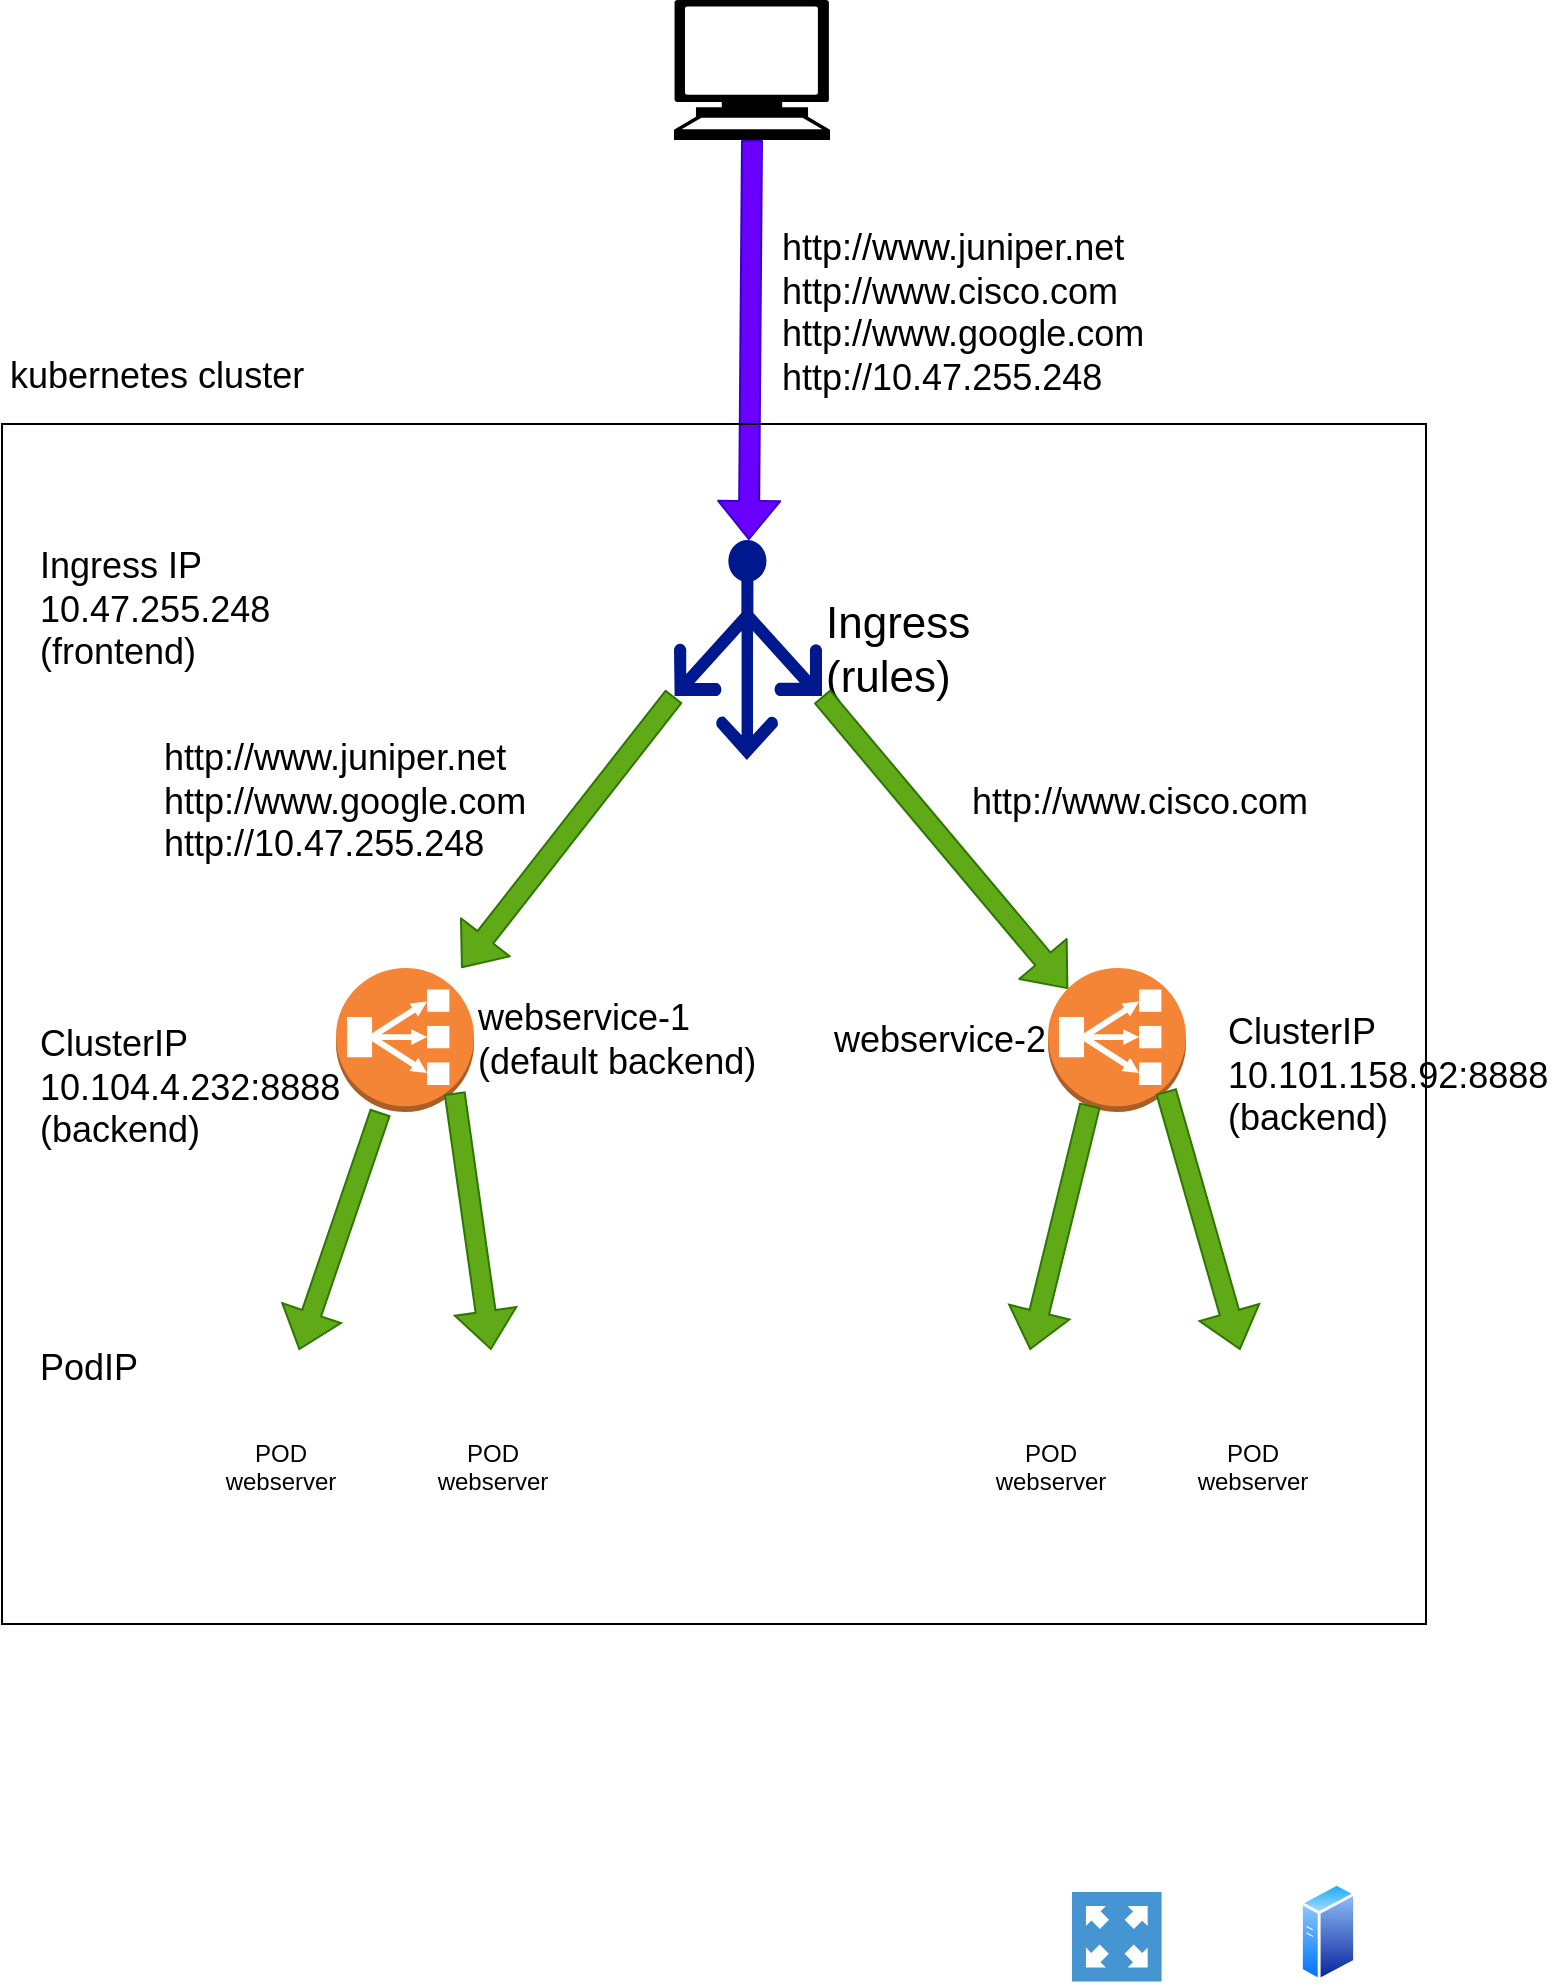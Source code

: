 <mxfile version="11.0.4" type="device"><diagram id="76r6Ki7M19vKpnVlBVM-" name="Page-1"><mxGraphModel dx="1422" dy="651" grid="0" gridSize="10" guides="1" tooltips="1" connect="1" arrows="1" fold="1" page="1" pageScale="1" pageWidth="850" pageHeight="1100" math="0" shadow="0"><root><mxCell id="0"/><mxCell id="1" parent="0"/><mxCell id="ylygOnKbND9XoYo43l5M-1" value="" style="pointerEvents=1;shadow=0;dashed=0;html=1;strokeColor=none;fillColor=#4495D1;labelPosition=center;verticalLabelPosition=bottom;verticalAlign=top;align=center;outlineConnect=0;shape=mxgraph.veeam.2d.proxy_appliance;" parent="1" vertex="1"><mxGeometry x="605" y="956" width="44.8" height="44.8" as="geometry"/></mxCell><mxCell id="ylygOnKbND9XoYo43l5M-2" value="&lt;font style=&quot;font-size: 22px&quot;&gt;Ingress&lt;br&gt;(rules)&lt;br&gt;&lt;/font&gt;" style="pointerEvents=1;shadow=0;dashed=0;html=1;strokeColor=none;labelPosition=right;verticalLabelPosition=middle;verticalAlign=middle;align=left;shape=mxgraph.azure.load_balancer_generic;fillColor=#00188D;" parent="1" vertex="1"><mxGeometry x="406" y="280" width="74" height="110" as="geometry"/></mxCell><mxCell id="ylygOnKbND9XoYo43l5M-3" value="&lt;font style=&quot;font-size: 18px&quot;&gt;webservice-1&lt;br&gt;(default backend)&lt;br&gt;&lt;/font&gt;" style="outlineConnect=0;dashed=0;verticalLabelPosition=middle;verticalAlign=middle;align=left;html=1;shape=mxgraph.aws3.classic_load_balancer;fillColor=#F58536;gradientColor=none;labelPosition=right;" parent="1" vertex="1"><mxGeometry x="237" y="494.0" width="69" height="72" as="geometry"/></mxCell><mxCell id="ylygOnKbND9XoYo43l5M-5" value="webservice-2" style="outlineConnect=0;dashed=0;verticalLabelPosition=middle;verticalAlign=middle;align=right;html=1;shape=mxgraph.aws3.classic_load_balancer;fillColor=#F58536;gradientColor=none;labelPosition=left;fontSize=18;" parent="1" vertex="1"><mxGeometry x="593" y="494.0" width="69" height="72" as="geometry"/></mxCell><mxCell id="ylygOnKbND9XoYo43l5M-8" value="" style="aspect=fixed;perimeter=ellipsePerimeter;html=1;align=center;shadow=0;dashed=0;spacingTop=3;image;image=img/lib/active_directory/generic_server.svg;" parent="1" vertex="1"><mxGeometry x="719" y="951" width="28.0" height="50" as="geometry"/></mxCell><mxCell id="ylygOnKbND9XoYo43l5M-9" value="POD&lt;br&gt;webserver&lt;br&gt;" style="shape=image;html=1;verticalAlign=top;verticalLabelPosition=bottom;labelBackgroundColor=#ffffff;imageAspect=0;aspect=fixed;image=https://cdn3.iconfinder.com/data/icons/social-media-2169/24/social_media_social_media_logo_docker-128.png;labelPosition=center;align=center;" parent="1" vertex="1"><mxGeometry x="190" y="685.0" width="38" height="38" as="geometry"/></mxCell><mxCell id="ylygOnKbND9XoYo43l5M-11" value="POD&lt;br&gt;webserver&lt;br&gt;" style="shape=image;html=1;verticalAlign=top;verticalLabelPosition=bottom;labelBackgroundColor=#ffffff;imageAspect=0;aspect=fixed;image=https://cdn3.iconfinder.com/data/icons/social-media-2169/24/social_media_social_media_logo_docker-128.png;labelPosition=center;align=center;" parent="1" vertex="1"><mxGeometry x="295.5" y="685.0" width="38" height="38" as="geometry"/></mxCell><mxCell id="ylygOnKbND9XoYo43l5M-17" value="POD&lt;br&gt;webserver&lt;br&gt;" style="shape=image;html=1;verticalAlign=top;verticalLabelPosition=bottom;labelBackgroundColor=#ffffff;imageAspect=0;aspect=fixed;image=https://cdn3.iconfinder.com/data/icons/social-media-2169/24/social_media_social_media_logo_docker-128.png;labelPosition=center;align=center;" parent="1" vertex="1"><mxGeometry x="574.5" y="685" width="38" height="38" as="geometry"/></mxCell><mxCell id="ylygOnKbND9XoYo43l5M-18" value="POD&lt;br&gt;webserver&lt;br&gt;" style="shape=image;html=1;verticalAlign=top;verticalLabelPosition=bottom;labelBackgroundColor=#ffffff;imageAspect=0;aspect=fixed;image=https://cdn3.iconfinder.com/data/icons/social-media-2169/24/social_media_social_media_logo_docker-128.png;labelPosition=center;align=center;" parent="1" vertex="1"><mxGeometry x="675.5" y="685.0" width="38" height="38" as="geometry"/></mxCell><mxCell id="ylygOnKbND9XoYo43l5M-20" value="" style="shape=flexArrow;endArrow=classic;html=1;exitX=0;exitY=0.71;exitDx=0;exitDy=0;exitPerimeter=0;fillColor=#60a917;strokeColor=#2D7600;" parent="1" source="ylygOnKbND9XoYo43l5M-2" target="ylygOnKbND9XoYo43l5M-3" edge="1"><mxGeometry width="50" height="50" relative="1" as="geometry"><mxPoint x="208.986" y="488" as="sourcePoint"/><mxPoint x="151" y="611" as="targetPoint"/></mxGeometry></mxCell><mxCell id="ylygOnKbND9XoYo43l5M-22" value="" style="shape=flexArrow;endArrow=classic;html=1;exitX=1;exitY=0.71;exitDx=0;exitDy=0;exitPerimeter=0;entryX=0.145;entryY=0.145;entryDx=0;entryDy=0;entryPerimeter=0;fillColor=#60a917;strokeColor=#2D7600;" parent="1" source="ylygOnKbND9XoYo43l5M-2" target="ylygOnKbND9XoYo43l5M-5" edge="1"><mxGeometry width="50" height="50" relative="1" as="geometry"><mxPoint x="457.667" y="390.333" as="sourcePoint"/><mxPoint x="454.502" y="504" as="targetPoint"/></mxGeometry></mxCell><mxCell id="ylygOnKbND9XoYo43l5M-23" style="edgeStyle=none;rounded=0;orthogonalLoop=1;jettySize=auto;html=1;endArrow=none;endFill=0;startArrow=classic;startFill=1;exitX=0.75;exitY=0;exitDx=0;exitDy=0;verticalAlign=middle;shape=flexArrow;fillColor=#60a917;strokeColor=#2D7600;" parent="1" source="ylygOnKbND9XoYo43l5M-9" target="ylygOnKbND9XoYo43l5M-3" edge="1"><mxGeometry relative="1" as="geometry"><mxPoint x="216" y="390" as="sourcePoint"/><mxPoint x="143" y="390" as="targetPoint"/></mxGeometry></mxCell><mxCell id="ylygOnKbND9XoYo43l5M-24" style="edgeStyle=none;rounded=0;orthogonalLoop=1;jettySize=auto;html=1;endArrow=none;endFill=0;startArrow=classic;startFill=1;verticalAlign=middle;shape=flexArrow;fillColor=#60a917;strokeColor=#2D7600;entryX=0.855;entryY=0.855;entryDx=0;entryDy=0;entryPerimeter=0;exitX=0.5;exitY=0;exitDx=0;exitDy=0;" parent="1" source="ylygOnKbND9XoYo43l5M-11" edge="1"><mxGeometry relative="1" as="geometry"><mxPoint x="297.349" y="684" as="sourcePoint"/><mxPoint x="296.333" y="556.333" as="targetPoint"/></mxGeometry></mxCell><mxCell id="ylygOnKbND9XoYo43l5M-27" style="edgeStyle=none;rounded=0;orthogonalLoop=1;jettySize=auto;html=1;endArrow=none;endFill=0;startArrow=classic;startFill=1;exitX=0.25;exitY=0;exitDx=0;exitDy=0;verticalAlign=middle;shape=flexArrow;fillColor=#60a917;strokeColor=#2D7600;" parent="1" source="ylygOnKbND9XoYo43l5M-17" edge="1"><mxGeometry relative="1" as="geometry"><mxPoint x="572.667" y="681.833" as="sourcePoint"/><mxPoint x="614.024" y="562.5" as="targetPoint"/></mxGeometry></mxCell><mxCell id="ylygOnKbND9XoYo43l5M-28" style="edgeStyle=none;rounded=0;orthogonalLoop=1;jettySize=auto;html=1;endArrow=none;endFill=0;startArrow=classic;startFill=1;verticalAlign=middle;shape=flexArrow;entryX=0.855;entryY=0.855;entryDx=0;entryDy=0;entryPerimeter=0;fillColor=#60a917;strokeColor=#2D7600;" parent="1" source="ylygOnKbND9XoYo43l5M-18" target="ylygOnKbND9XoYo43l5M-5" edge="1"><mxGeometry relative="1" as="geometry"><mxPoint x="648.754" y="680.5" as="sourcePoint"/><mxPoint x="631.702" y="562.5" as="targetPoint"/></mxGeometry></mxCell><mxCell id="ylygOnKbND9XoYo43l5M-30" value="" style="shape=mxgraph.signs.tech.computer;html=1;fillColor=#000000;strokeColor=none;verticalLabelPosition=bottom;verticalAlign=top;align=center;" parent="1" vertex="1"><mxGeometry x="406" y="10" width="78" height="70" as="geometry"/></mxCell><mxCell id="ylygOnKbND9XoYo43l5M-33" value="" style="shape=flexArrow;endArrow=classic;html=1;exitX=0.5;exitY=1;exitDx=0;exitDy=0;exitPerimeter=0;fillColor=#6a00ff;strokeColor=#3700CC;" parent="1" source="ylygOnKbND9XoYo43l5M-30" target="ylygOnKbND9XoYo43l5M-2" edge="1"><mxGeometry width="50" height="50" relative="1" as="geometry"><mxPoint x="349.333" y="166.5" as="sourcePoint"/><mxPoint x="243.512" y="302.5" as="targetPoint"/></mxGeometry></mxCell><mxCell id="ylygOnKbND9XoYo43l5M-34" value="Ingress IP&lt;br&gt;10.47.255.248&lt;br&gt;(frontend)" style="text;html=1;resizable=0;points=[];autosize=1;align=left;verticalAlign=top;spacingTop=-4;fontSize=18;" parent="1" vertex="1"><mxGeometry x="86.5" y="280" width="125" height="66" as="geometry"/></mxCell><mxCell id="ylygOnKbND9XoYo43l5M-35" value="ClusterIP&lt;br&gt;10.104.4.232:8888&lt;br&gt;(backend)" style="text;html=1;resizable=0;points=[];autosize=1;align=left;verticalAlign=top;spacingTop=-4;fontSize=18;" parent="1" vertex="1"><mxGeometry x="86.5" y="519" width="160" height="66" as="geometry"/></mxCell><mxCell id="ylygOnKbND9XoYo43l5M-36" value="PodIP" style="text;html=1;resizable=0;points=[];autosize=1;align=left;verticalAlign=top;spacingTop=-4;fontSize=18;" parent="1" vertex="1"><mxGeometry x="86.5" y="681" width="59" height="22" as="geometry"/></mxCell><mxCell id="ylygOnKbND9XoYo43l5M-38" value="kubernetes cluster" style="text;html=1;resizable=0;points=[];autosize=1;align=left;verticalAlign=top;spacingTop=-4;fontSize=18;" parent="1" vertex="1"><mxGeometry x="72" y="185" width="157" height="22" as="geometry"/></mxCell><mxCell id="ylygOnKbND9XoYo43l5M-39" value="http://www.cisco.com" style="text;html=1;resizable=0;points=[];autosize=1;align=left;verticalAlign=top;spacingTop=-4;fontSize=18;" parent="1" vertex="1"><mxGeometry x="553" y="398" width="178" height="22" as="geometry"/></mxCell><mxCell id="ylygOnKbND9XoYo43l5M-41" value="http://www.juniper.net&lt;br&gt;http://www.google.com&lt;br&gt;http://10.47.255.248" style="text;html=1;resizable=0;points=[];autosize=1;align=left;verticalAlign=top;spacingTop=-4;fontSize=18;" parent="1" vertex="1"><mxGeometry x="149" y="376" width="191" height="66" as="geometry"/></mxCell><mxCell id="f3SM7HwketkG1_h3CizM-1" value="ClusterIP&lt;br&gt;10.101.158.92:8888&lt;br&gt;(backend)" style="text;html=1;resizable=0;points=[];autosize=1;align=left;verticalAlign=top;spacingTop=-4;fontSize=18;" vertex="1" parent="1"><mxGeometry x="681" y="513" width="170" height="66" as="geometry"/></mxCell><mxCell id="f3SM7HwketkG1_h3CizM-2" value="http://www.juniper.net&lt;br&gt;http://www.cisco.com&lt;br&gt;http://www.google.com&lt;br&gt;http://10.47.255.248" style="text;html=1;resizable=0;points=[];autosize=1;align=left;verticalAlign=top;spacingTop=-4;fontSize=18;" vertex="1" parent="1"><mxGeometry x="457.5" y="121" width="191" height="88" as="geometry"/></mxCell><mxCell id="f3SM7HwketkG1_h3CizM-3" value="" style="rounded=0;whiteSpace=wrap;html=1;fontSize=18;fillColor=none;" vertex="1" parent="1"><mxGeometry x="70" y="222" width="712" height="600" as="geometry"/></mxCell></root></mxGraphModel></diagram></mxfile>